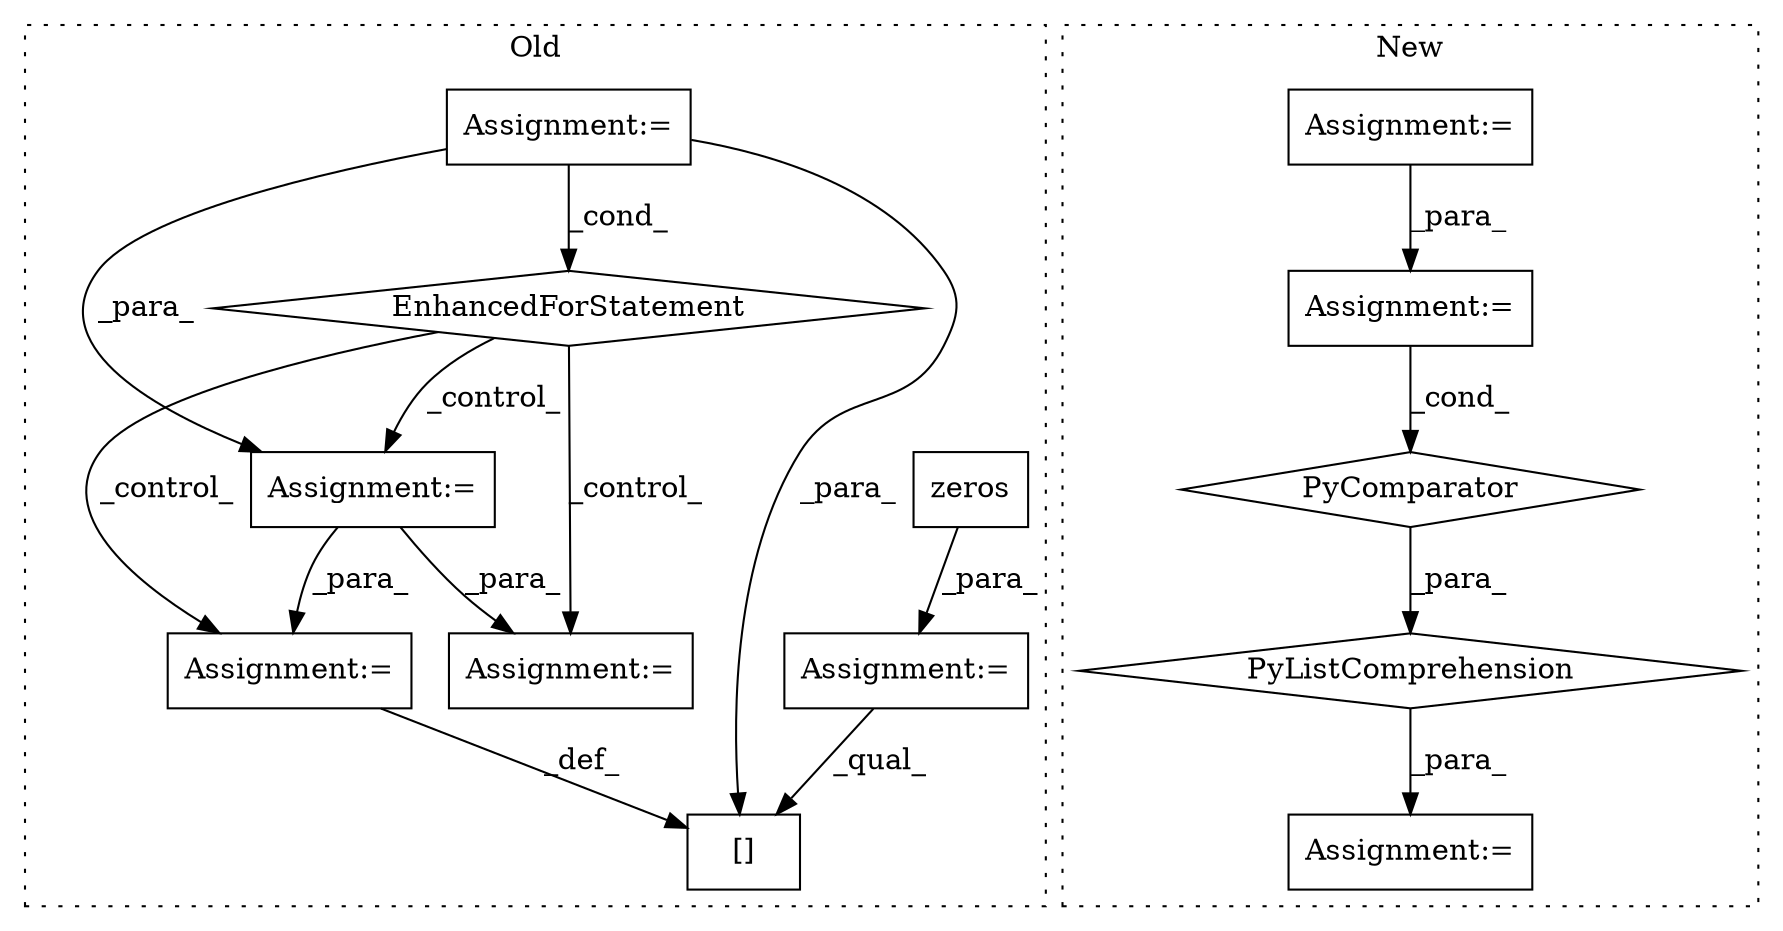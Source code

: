 digraph G {
subgraph cluster0 {
1 [label="zeros" a="32" s="1779,1800" l="6,1" shape="box"];
6 [label="Assignment:=" a="7" s="1772" l="1" shape="box"];
7 [label="[]" a="2" s="2076,2095" l="18,1" shape="box"];
8 [label="Assignment:=" a="7" s="2096" l="1" shape="box"];
9 [label="EnhancedForStatement" a="70" s="1807,1895" l="63,2" shape="diamond"];
10 [label="Assignment:=" a="7" s="1807,1895" l="63,2" shape="box"];
12 [label="Assignment:=" a="7" s="2017" l="1" shape="box"];
13 [label="Assignment:=" a="7" s="1919" l="1" shape="box"];
label = "Old";
style="dotted";
}
subgraph cluster1 {
2 [label="PyComparator" a="113" s="2265" l="36" shape="diamond"];
3 [label="Assignment:=" a="7" s="1169" l="9" shape="box"];
4 [label="PyListComprehension" a="109" s="2186" l="123" shape="diamond"];
5 [label="Assignment:=" a="7" s="2174" l="12" shape="box"];
11 [label="Assignment:=" a="7" s="2265" l="36" shape="box"];
label = "New";
style="dotted";
}
1 -> 6 [label="_para_"];
2 -> 4 [label="_para_"];
3 -> 11 [label="_para_"];
4 -> 5 [label="_para_"];
6 -> 7 [label="_qual_"];
8 -> 7 [label="_def_"];
9 -> 12 [label="_control_"];
9 -> 8 [label="_control_"];
9 -> 13 [label="_control_"];
10 -> 9 [label="_cond_"];
10 -> 13 [label="_para_"];
10 -> 7 [label="_para_"];
11 -> 2 [label="_cond_"];
13 -> 12 [label="_para_"];
13 -> 8 [label="_para_"];
}